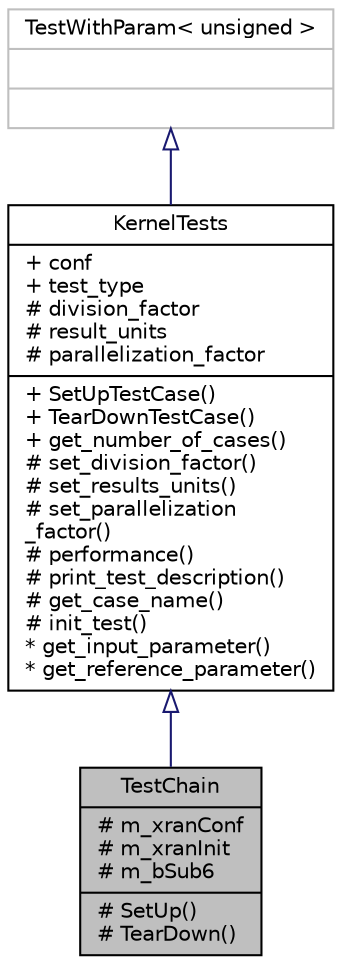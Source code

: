 digraph "TestChain"
{
 // LATEX_PDF_SIZE
  edge [fontname="Helvetica",fontsize="10",labelfontname="Helvetica",labelfontsize="10"];
  node [fontname="Helvetica",fontsize="10",shape=record];
  Node1 [label="{TestChain\n|# m_xranConf\l# m_xranInit\l# m_bSub6\l|# SetUp()\l# TearDown()\l}",height=0.2,width=0.4,color="black", fillcolor="grey75", style="filled", fontcolor="black",tooltip=" "];
  Node2 -> Node1 [dir="back",color="midnightblue",fontsize="10",style="solid",arrowtail="onormal",fontname="Helvetica"];
  Node2 [label="{KernelTests\n|+ conf\l+ test_type\l# division_factor\l# result_units\l# parallelization_factor\l|+ SetUpTestCase()\l+ TearDownTestCase()\l+ get_number_of_cases()\l# set_division_factor()\l# set_results_units()\l# set_parallelization\l_factor()\l# performance()\l# print_test_description()\l# get_case_name()\l# init_test()\l* get_input_parameter()\l* get_reference_parameter()\l}",height=0.2,width=0.4,color="black", fillcolor="white", style="filled",URL="$class_kernel_tests.html",tooltip=" "];
  Node3 -> Node2 [dir="back",color="midnightblue",fontsize="10",style="solid",arrowtail="onormal",fontname="Helvetica"];
  Node3 [label="{TestWithParam\< unsigned \>\n||}",height=0.2,width=0.4,color="grey75", fillcolor="white", style="filled",tooltip=" "];
}
